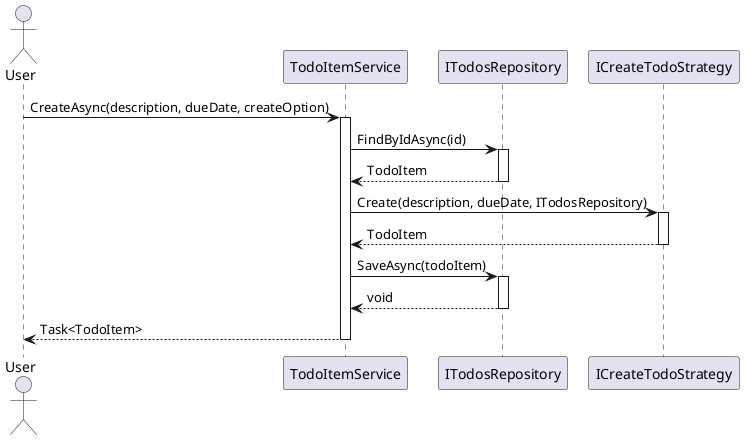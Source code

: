 @startuml
actor User

User -> TodoItemService: CreateAsync(description, dueDate, createOption)
activate TodoItemService

TodoItemService -> ITodosRepository: FindByIdAsync(id)
activate ITodosRepository
ITodosRepository --> TodoItemService: TodoItem
deactivate ITodosRepository

TodoItemService -> ICreateTodoStrategy: Create(description, dueDate, ITodosRepository)
activate ICreateTodoStrategy
ICreateTodoStrategy --> TodoItemService: TodoItem
deactivate ICreateTodoStrategy

TodoItemService -> ITodosRepository: SaveAsync(todoItem)
activate ITodosRepository
ITodosRepository --> TodoItemService: void
deactivate ITodosRepository

TodoItemService --> User: Task<TodoItem>
deactivate TodoItemService

@enduml
